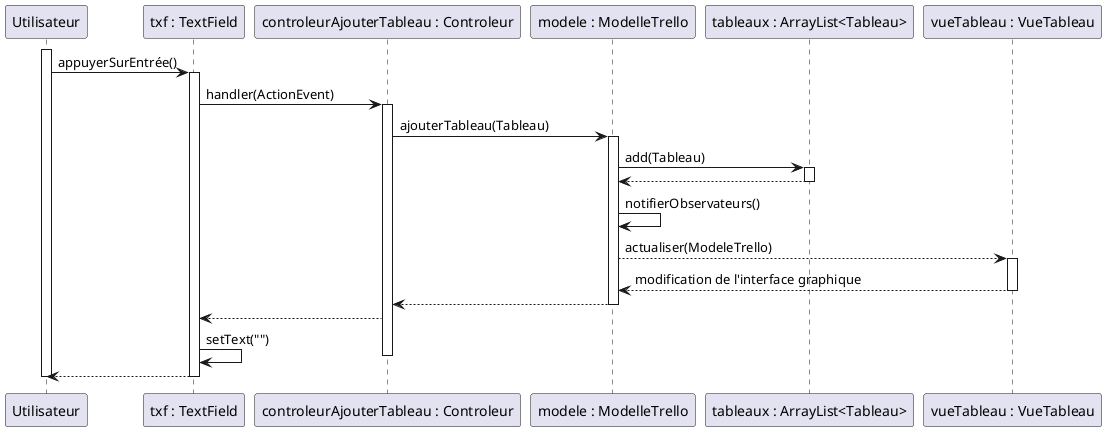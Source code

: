 @startuml
participant "Utilisateur" as u
participant "txf : TextField" as t
participant "controleurAjouterTableau : Controleur" as c
participant "modele : ModelleTrello" as m
participant "tableaux : ArrayList<Tableau>" as l
participant "vueTableau : VueTableau" as v

activate u
u -> t : appuyerSurEntrée()
activate t
t -> c : handler(ActionEvent)
activate c
c -> m : ajouterTableau(Tableau)
activate m
m -> l : add(Tableau)
activate l
m <-- l
deactivate l
m -> m : notifierObservateurs()
v <-- m : actualiser(ModeleTrello)
activate v
m <-- v : modification de l'interface graphique
deactivate v
c <-- m
deactivate m
t <-- c
t -> t : setText("") 
deactivate c
u <-- t
deactivate t
deactivate u
@enduml
